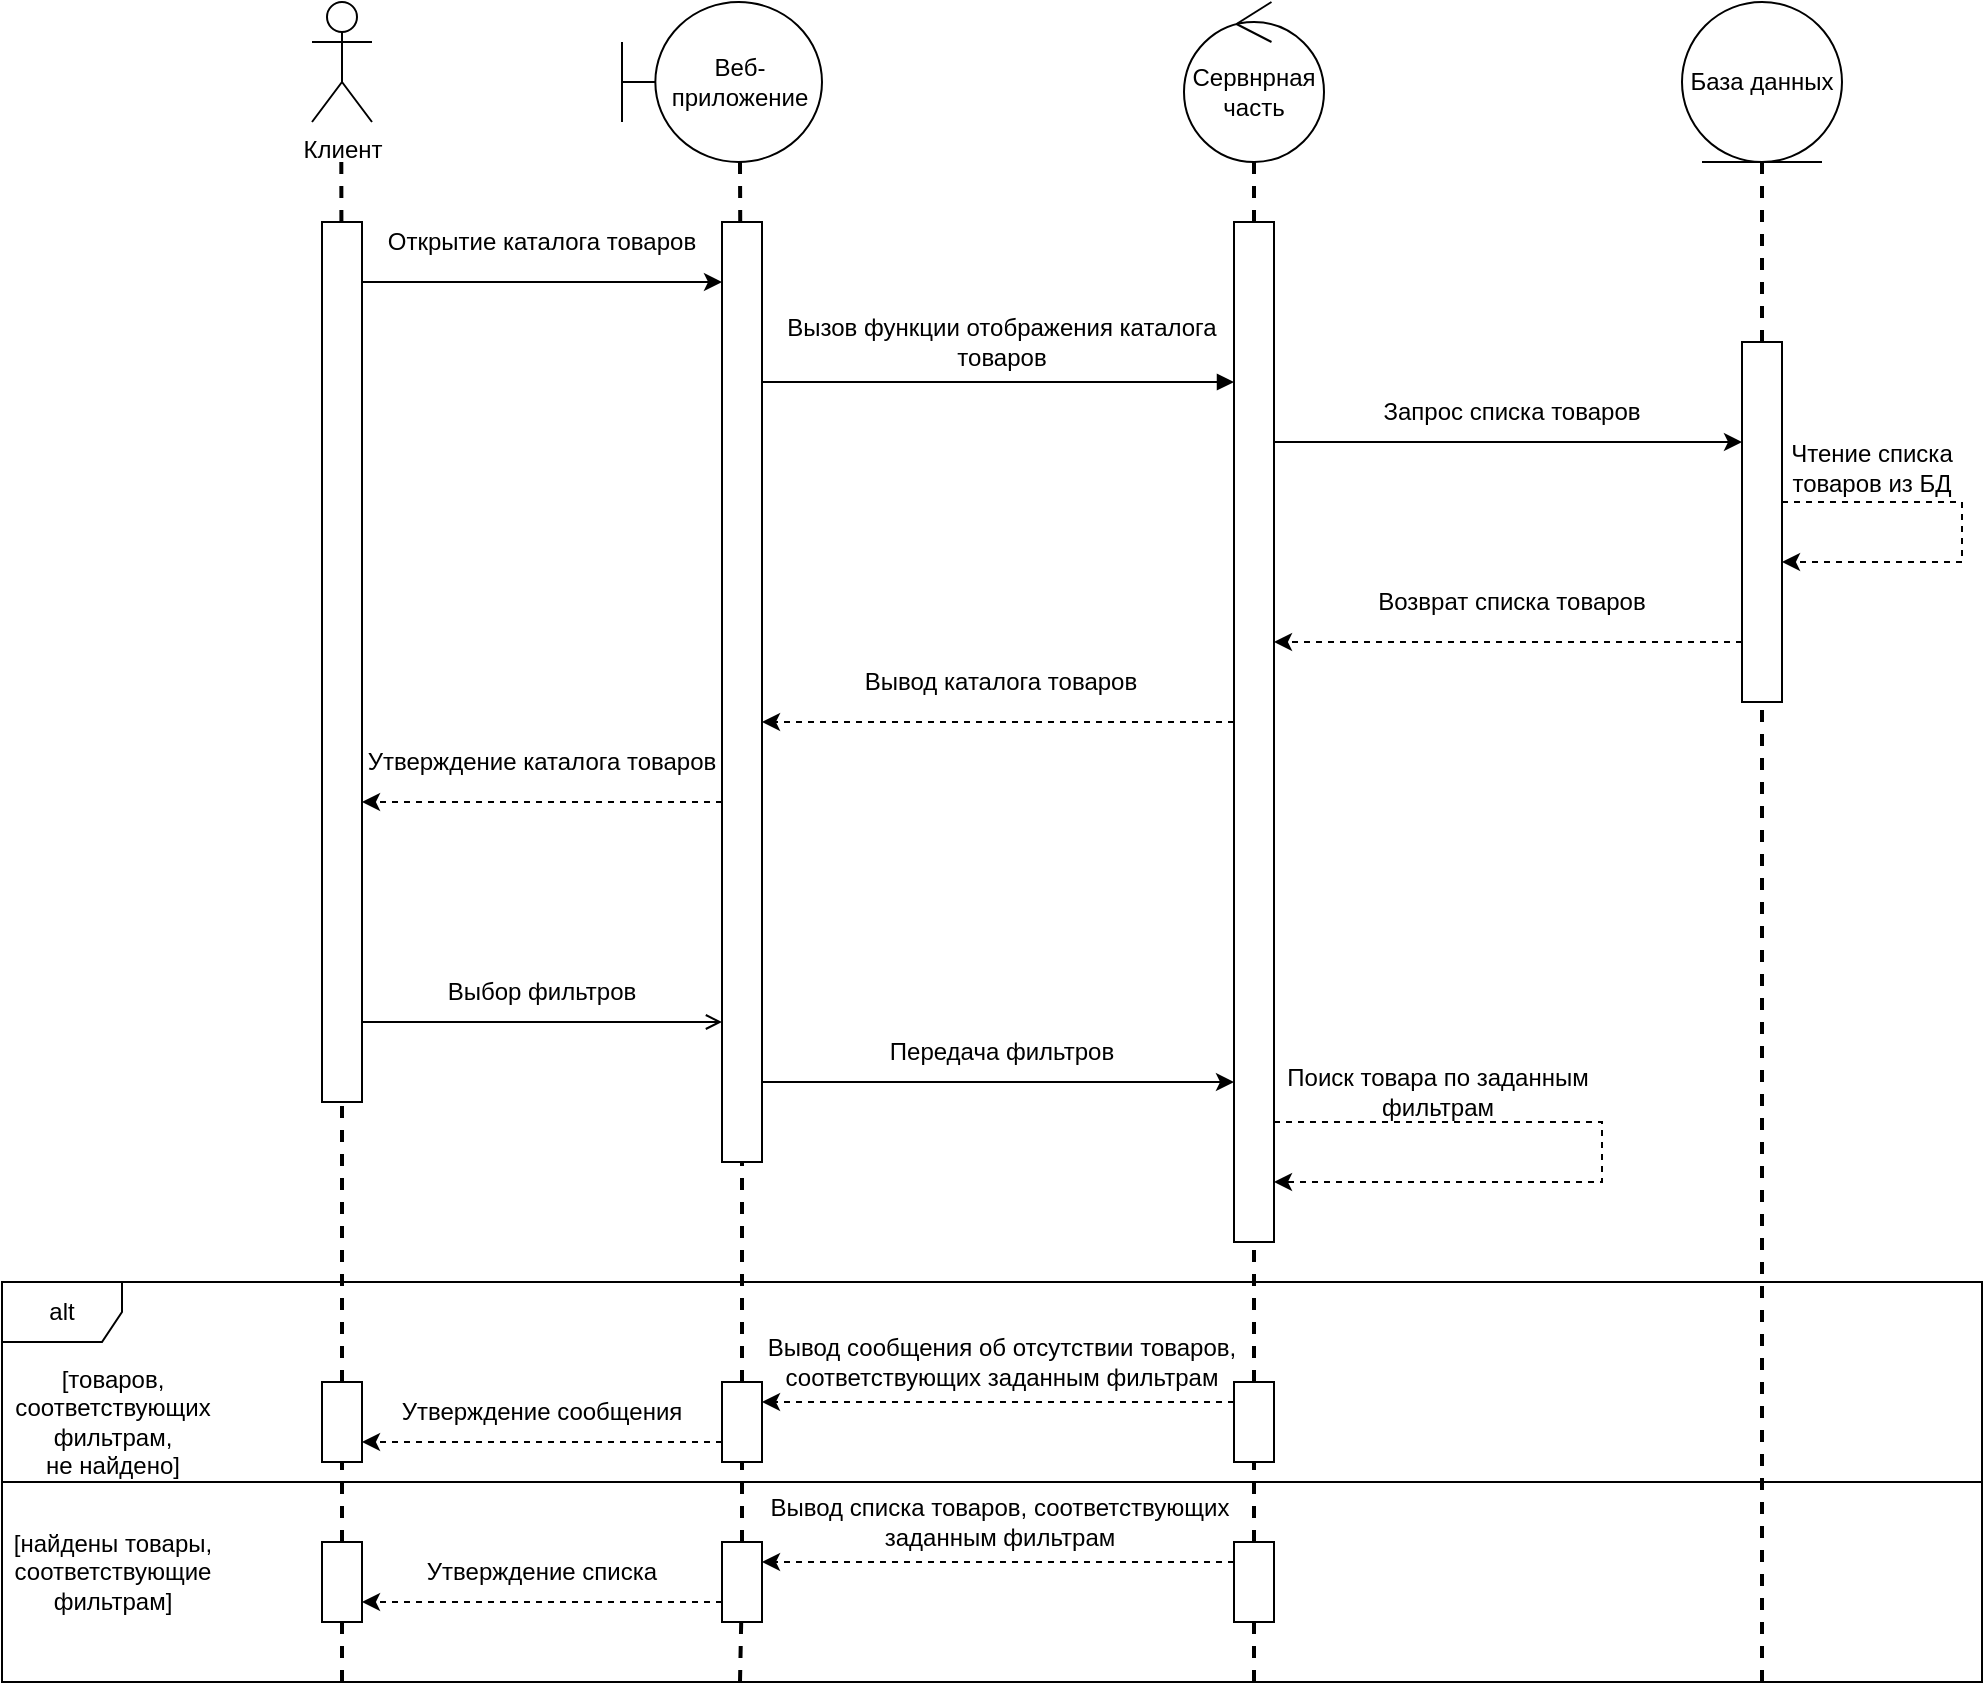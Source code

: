 <mxfile version="16.5.1" type="device"><diagram id="CVpzIZxZ6FQc-zkJlyMm" name="Страница 1"><mxGraphModel dx="1102" dy="865" grid="1" gridSize="10" guides="1" tooltips="1" connect="1" arrows="1" fold="1" page="1" pageScale="1" pageWidth="827" pageHeight="1169" math="0" shadow="0"><root><mxCell id="0"/><mxCell id="1" parent="0"/><mxCell id="GgT9fDXqA0Cxmzo699EA-2" value="Клиент" style="shape=umlActor;verticalLabelPosition=bottom;verticalAlign=top;html=1;outlineConnect=0;" parent="1" vertex="1"><mxGeometry x="155" width="30" height="60" as="geometry"/></mxCell><mxCell id="GgT9fDXqA0Cxmzo699EA-5" value="Открытие каталога товаров" style="text;html=1;strokeColor=none;fillColor=none;align=center;verticalAlign=middle;whiteSpace=wrap;rounded=0;" parent="1" vertex="1"><mxGeometry x="180" y="100" width="180" height="40" as="geometry"/></mxCell><mxCell id="GgT9fDXqA0Cxmzo699EA-6" value="Запрос списка товаров" style="text;html=1;strokeColor=none;fillColor=none;align=center;verticalAlign=middle;whiteSpace=wrap;rounded=0;" parent="1" vertex="1"><mxGeometry x="640" y="188.75" width="230" height="32.5" as="geometry"/></mxCell><mxCell id="GgT9fDXqA0Cxmzo699EA-7" value="Чтение списка товаров из БД" style="text;html=1;strokeColor=none;fillColor=none;align=center;verticalAlign=middle;whiteSpace=wrap;rounded=0;" parent="1" vertex="1"><mxGeometry x="890" y="215" width="90" height="35" as="geometry"/></mxCell><mxCell id="GgT9fDXqA0Cxmzo699EA-8" value="Возврат списка товаров" style="text;html=1;strokeColor=none;fillColor=none;align=center;verticalAlign=middle;whiteSpace=wrap;rounded=0;" parent="1" vertex="1"><mxGeometry x="640" y="280" width="230" height="40" as="geometry"/></mxCell><mxCell id="GgT9fDXqA0Cxmzo699EA-10" value="Выбор фильтров" style="text;html=1;strokeColor=none;fillColor=none;align=center;verticalAlign=middle;whiteSpace=wrap;rounded=0;" parent="1" vertex="1"><mxGeometry x="180" y="480" width="180" height="30" as="geometry"/></mxCell><mxCell id="GgT9fDXqA0Cxmzo699EA-12" value="Поиск товара по заданным фильтрам" style="text;html=1;strokeColor=none;fillColor=none;align=center;verticalAlign=middle;whiteSpace=wrap;rounded=0;" parent="1" vertex="1"><mxGeometry x="636" y="530" width="164" height="30" as="geometry"/></mxCell><mxCell id="GgT9fDXqA0Cxmzo699EA-25" value="alt" style="shape=umlFrame;whiteSpace=wrap;html=1;" parent="1" vertex="1"><mxGeometry y="640" width="990" height="200" as="geometry"/></mxCell><mxCell id="Dryz8J-gVgUKQ2lueqJI-1" value="Веб-приложение" style="shape=umlBoundary;whiteSpace=wrap;html=1;" parent="1" vertex="1"><mxGeometry x="310" width="100" height="80" as="geometry"/></mxCell><mxCell id="Dryz8J-gVgUKQ2lueqJI-2" value="База данных" style="ellipse;shape=umlEntity;whiteSpace=wrap;html=1;" parent="1" vertex="1"><mxGeometry x="840" width="80" height="80" as="geometry"/></mxCell><mxCell id="80jDLiHwljJUnVOSaJOS-2" value="" style="endArrow=none;dashed=1;html=1;strokeWidth=2;rounded=0;startArrow=none;" parent="1" source="80jDLiHwljJUnVOSaJOS-10" edge="1"><mxGeometry width="50" height="50" relative="1" as="geometry"><mxPoint x="369.34" y="1160" as="sourcePoint"/><mxPoint x="369" y="80" as="targetPoint"/></mxGeometry></mxCell><mxCell id="80jDLiHwljJUnVOSaJOS-3" value="" style="endArrow=none;dashed=1;html=1;strokeWidth=2;rounded=0;startArrow=none;" parent="1" source="80jDLiHwljJUnVOSaJOS-12" target="Dryz8J-gVgUKQ2lueqJI-2" edge="1"><mxGeometry width="50" height="50" relative="1" as="geometry"><mxPoint x="879.84" y="1160" as="sourcePoint"/><mxPoint x="879.5" y="80.0" as="targetPoint"/></mxGeometry></mxCell><mxCell id="80jDLiHwljJUnVOSaJOS-4" value="" style="endArrow=none;dashed=1;html=1;strokeWidth=2;rounded=0;startArrow=none;" parent="1" source="80jDLiHwljJUnVOSaJOS-5" edge="1"><mxGeometry width="50" height="50" relative="1" as="geometry"><mxPoint x="170" y="1160" as="sourcePoint"/><mxPoint x="169.66" y="80.0" as="targetPoint"/></mxGeometry></mxCell><mxCell id="80jDLiHwljJUnVOSaJOS-7" value="" style="endArrow=classic;endFill=1;html=1;edgeStyle=orthogonalEdgeStyle;align=left;verticalAlign=top;rounded=0;" parent="1" source="80jDLiHwljJUnVOSaJOS-5" target="80jDLiHwljJUnVOSaJOS-10" edge="1"><mxGeometry x="-1" relative="1" as="geometry"><mxPoint x="180" y="160" as="sourcePoint"/><mxPoint x="350" y="180" as="targetPoint"/><Array as="points"><mxPoint x="270" y="140"/><mxPoint x="270" y="140"/></Array></mxGeometry></mxCell><mxCell id="80jDLiHwljJUnVOSaJOS-13" style="edgeStyle=orthogonalEdgeStyle;rounded=0;orthogonalLoop=1;jettySize=auto;html=1;" parent="1" target="80jDLiHwljJUnVOSaJOS-12" edge="1"><mxGeometry relative="1" as="geometry"><Array as="points"><mxPoint x="740" y="220"/><mxPoint x="740" y="220"/></Array><mxPoint x="620" y="220" as="sourcePoint"/><mxPoint x="860" y="240" as="targetPoint"/></mxGeometry></mxCell><mxCell id="80jDLiHwljJUnVOSaJOS-14" style="edgeStyle=orthogonalEdgeStyle;rounded=0;orthogonalLoop=1;jettySize=auto;html=1;dashed=1;" parent="1" source="80jDLiHwljJUnVOSaJOS-12" target="80jDLiHwljJUnVOSaJOS-12" edge="1"><mxGeometry relative="1" as="geometry"><mxPoint x="960" y="310" as="targetPoint"/><Array as="points"><mxPoint x="980" y="250"/><mxPoint x="980" y="280"/></Array></mxGeometry></mxCell><mxCell id="80jDLiHwljJUnVOSaJOS-15" style="edgeStyle=orthogonalEdgeStyle;rounded=0;orthogonalLoop=1;jettySize=auto;html=1;dashed=1;" parent="1" source="80jDLiHwljJUnVOSaJOS-12" target="mZSnBwAnfPJ0Uy06w7GG-21" edge="1"><mxGeometry relative="1" as="geometry"><Array as="points"><mxPoint x="760" y="320"/><mxPoint x="760" y="320"/></Array><mxPoint x="620" y="290" as="targetPoint"/></mxGeometry></mxCell><mxCell id="80jDLiHwljJUnVOSaJOS-24" style="edgeStyle=orthogonalEdgeStyle;rounded=0;orthogonalLoop=1;jettySize=auto;html=1;dashed=1;" parent="1" source="mZSnBwAnfPJ0Uy06w7GG-21" target="mZSnBwAnfPJ0Uy06w7GG-21" edge="1"><mxGeometry relative="1" as="geometry"><mxPoint x="620" y="570" as="targetPoint"/><Array as="points"><mxPoint x="800" y="560"/><mxPoint x="800" y="590"/></Array><mxPoint x="620" y="520" as="sourcePoint"/></mxGeometry></mxCell><mxCell id="80jDLiHwljJUnVOSaJOS-21" style="edgeStyle=orthogonalEdgeStyle;rounded=0;orthogonalLoop=1;jettySize=auto;html=1;endArrow=open;endFill=0;" parent="1" source="80jDLiHwljJUnVOSaJOS-5" target="80jDLiHwljJUnVOSaJOS-10" edge="1"><mxGeometry relative="1" as="geometry"><Array as="points"><mxPoint x="280" y="510"/><mxPoint x="280" y="510"/></Array><mxPoint x="180" y="500" as="sourcePoint"/><mxPoint x="330" y="500" as="targetPoint"/></mxGeometry></mxCell><mxCell id="80jDLiHwljJUnVOSaJOS-32" value="Вывод сообщения об отсутствии товаров, соответствующих заданным фильтрам" style="text;html=1;strokeColor=none;fillColor=none;align=center;verticalAlign=middle;whiteSpace=wrap;rounded=0;" parent="1" vertex="1"><mxGeometry x="380" y="660" width="240" height="40" as="geometry"/></mxCell><mxCell id="80jDLiHwljJUnVOSaJOS-37" value="Вывод каталога товаров" style="text;html=1;strokeColor=none;fillColor=none;align=center;verticalAlign=middle;whiteSpace=wrap;rounded=0;" parent="1" vertex="1"><mxGeometry x="378.75" y="320" width="241.25" height="40" as="geometry"/></mxCell><mxCell id="80jDLiHwljJUnVOSaJOS-39" style="edgeStyle=orthogonalEdgeStyle;rounded=0;orthogonalLoop=1;jettySize=auto;html=1;" parent="1" edge="1"><mxGeometry relative="1" as="geometry"><mxPoint x="190" y="670" as="targetPoint"/></mxGeometry></mxCell><mxCell id="80jDLiHwljJUnVOSaJOS-47" value="Вывод списка товаров,&amp;nbsp;соответствующих заданным фильтрам" style="text;html=1;strokeColor=none;fillColor=none;align=center;verticalAlign=middle;whiteSpace=wrap;rounded=0;" parent="1" vertex="1"><mxGeometry x="379.38" y="740" width="240" height="40" as="geometry"/></mxCell><mxCell id="mZSnBwAnfPJ0Uy06w7GG-5" style="edgeStyle=orthogonalEdgeStyle;rounded=0;orthogonalLoop=1;jettySize=auto;html=1;dashed=1;" parent="1" source="mZSnBwAnfPJ0Uy06w7GG-21" target="80jDLiHwljJUnVOSaJOS-10" edge="1"><mxGeometry relative="1" as="geometry"><mxPoint x="600" y="310" as="sourcePoint"/><Array as="points"><mxPoint x="510" y="360"/><mxPoint x="510" y="360"/></Array></mxGeometry></mxCell><mxCell id="mZSnBwAnfPJ0Uy06w7GG-1" value="Вызов функции отображения каталога товаров" style="text;html=1;strokeColor=none;fillColor=none;align=center;verticalAlign=middle;whiteSpace=wrap;rounded=0;" parent="1" vertex="1"><mxGeometry x="380" y="150" width="240" height="40" as="geometry"/></mxCell><mxCell id="mZSnBwAnfPJ0Uy06w7GG-2" value="" style="endArrow=block;endFill=1;html=1;edgeStyle=orthogonalEdgeStyle;align=left;verticalAlign=top;rounded=0;" parent="1" source="80jDLiHwljJUnVOSaJOS-10" target="mZSnBwAnfPJ0Uy06w7GG-21" edge="1"><mxGeometry x="-1" relative="1" as="geometry"><mxPoint x="370" y="190" as="sourcePoint"/><mxPoint x="600" y="190" as="targetPoint"/><Array as="points"><mxPoint x="490" y="190"/><mxPoint x="490" y="190"/></Array></mxGeometry></mxCell><mxCell id="mZSnBwAnfPJ0Uy06w7GG-6" value="Передача фильтров" style="text;html=1;strokeColor=none;fillColor=none;align=center;verticalAlign=middle;whiteSpace=wrap;rounded=0;" parent="1" vertex="1"><mxGeometry x="380" y="510" width="240" height="30" as="geometry"/></mxCell><mxCell id="mZSnBwAnfPJ0Uy06w7GG-17" value="" style="endArrow=none;dashed=1;html=1;strokeWidth=2;rounded=0;startArrow=none;" parent="1" source="mZSnBwAnfPJ0Uy06w7GG-21" target="MFR30df9fPRGbc1hfYGN-1" edge="1"><mxGeometry width="50" height="50" relative="1" as="geometry"><mxPoint x="625.84" y="1160" as="sourcePoint"/><mxPoint x="626" y="80" as="targetPoint"/></mxGeometry></mxCell><mxCell id="80jDLiHwljJUnVOSaJOS-5" value="" style="rounded=0;whiteSpace=wrap;html=1;" parent="1" vertex="1"><mxGeometry x="160" y="110" width="20" height="440" as="geometry"/></mxCell><mxCell id="mZSnBwAnfPJ0Uy06w7GG-19" value="" style="endArrow=none;dashed=1;html=1;strokeWidth=2;rounded=0;startArrow=none;" parent="1" source="7N_jqUnken8t30XOJj5Z-4" target="80jDLiHwljJUnVOSaJOS-5" edge="1"><mxGeometry width="50" height="50" relative="1" as="geometry"><mxPoint x="170" y="840" as="sourcePoint"/><mxPoint x="169.66" y="80.0" as="targetPoint"/></mxGeometry></mxCell><mxCell id="7N_jqUnken8t30XOJj5Z-1" style="edgeStyle=orthogonalEdgeStyle;rounded=0;orthogonalLoop=1;jettySize=auto;html=1;dashed=1;" parent="1" source="80jDLiHwljJUnVOSaJOS-10" target="80jDLiHwljJUnVOSaJOS-5" edge="1"><mxGeometry relative="1" as="geometry"><Array as="points"><mxPoint x="280" y="400"/><mxPoint x="280" y="400"/></Array></mxGeometry></mxCell><mxCell id="80jDLiHwljJUnVOSaJOS-10" value="" style="rounded=0;whiteSpace=wrap;html=1;" parent="1" vertex="1"><mxGeometry x="360" y="110" width="20" height="470" as="geometry"/></mxCell><mxCell id="mZSnBwAnfPJ0Uy06w7GG-20" value="" style="endArrow=none;dashed=1;html=1;strokeWidth=2;rounded=0;startArrow=none;" parent="1" source="80jDLiHwljJUnVOSaJOS-33" target="80jDLiHwljJUnVOSaJOS-10" edge="1"><mxGeometry width="50" height="50" relative="1" as="geometry"><mxPoint x="369.34" y="1160" as="sourcePoint"/><mxPoint x="369" y="80" as="targetPoint"/></mxGeometry></mxCell><mxCell id="mZSnBwAnfPJ0Uy06w7GG-21" value="" style="rounded=0;whiteSpace=wrap;html=1;" parent="1" vertex="1"><mxGeometry x="616" y="110" width="20" height="510" as="geometry"/></mxCell><mxCell id="mZSnBwAnfPJ0Uy06w7GG-22" value="" style="endArrow=none;dashed=1;html=1;strokeWidth=2;rounded=0;startArrow=none;" parent="1" source="mZSnBwAnfPJ0Uy06w7GG-29" target="mZSnBwAnfPJ0Uy06w7GG-21" edge="1"><mxGeometry width="50" height="50" relative="1" as="geometry"><mxPoint x="625.84" y="1230" as="sourcePoint"/><mxPoint x="625.95" y="680" as="targetPoint"/></mxGeometry></mxCell><mxCell id="80jDLiHwljJUnVOSaJOS-12" value="" style="rounded=0;whiteSpace=wrap;html=1;" parent="1" vertex="1"><mxGeometry x="870" y="170" width="20" height="180" as="geometry"/></mxCell><mxCell id="mZSnBwAnfPJ0Uy06w7GG-23" value="" style="endArrow=none;dashed=1;html=1;strokeWidth=2;rounded=0;startArrow=none;" parent="1" target="80jDLiHwljJUnVOSaJOS-12" edge="1"><mxGeometry width="50" height="50" relative="1" as="geometry"><mxPoint x="880" y="840" as="sourcePoint"/><mxPoint x="879.5" y="80.0" as="targetPoint"/></mxGeometry></mxCell><mxCell id="mZSnBwAnfPJ0Uy06w7GG-28" style="edgeStyle=orthogonalEdgeStyle;rounded=0;orthogonalLoop=1;jettySize=auto;html=1;" parent="1" source="80jDLiHwljJUnVOSaJOS-10" target="mZSnBwAnfPJ0Uy06w7GG-21" edge="1"><mxGeometry relative="1" as="geometry"><mxPoint x="400" y="570" as="targetPoint"/><Array as="points"><mxPoint x="500" y="540"/><mxPoint x="500" y="540"/></Array><mxPoint x="400" y="520" as="sourcePoint"/></mxGeometry></mxCell><mxCell id="mZSnBwAnfPJ0Uy06w7GG-33" style="edgeStyle=orthogonalEdgeStyle;rounded=0;orthogonalLoop=1;jettySize=auto;html=1;dashed=1;" parent="1" source="mZSnBwAnfPJ0Uy06w7GG-29" target="80jDLiHwljJUnVOSaJOS-33" edge="1"><mxGeometry relative="1" as="geometry"><Array as="points"><mxPoint x="460" y="700"/><mxPoint x="460" y="700"/></Array></mxGeometry></mxCell><mxCell id="mZSnBwAnfPJ0Uy06w7GG-29" value="" style="rounded=0;whiteSpace=wrap;html=1;" parent="1" vertex="1"><mxGeometry x="616" y="690" width="20" height="40" as="geometry"/></mxCell><mxCell id="mZSnBwAnfPJ0Uy06w7GG-30" value="" style="endArrow=none;dashed=1;html=1;strokeWidth=2;rounded=0;startArrow=none;" parent="1" source="mZSnBwAnfPJ0Uy06w7GG-34" target="mZSnBwAnfPJ0Uy06w7GG-29" edge="1"><mxGeometry width="50" height="50" relative="1" as="geometry"><mxPoint x="625.84" y="1230" as="sourcePoint"/><mxPoint x="625.953" y="620" as="targetPoint"/></mxGeometry></mxCell><mxCell id="7N_jqUnken8t30XOJj5Z-9" style="edgeStyle=orthogonalEdgeStyle;rounded=0;orthogonalLoop=1;jettySize=auto;html=1;dashed=1;endArrow=classic;endFill=1;" parent="1" source="80jDLiHwljJUnVOSaJOS-33" target="7N_jqUnken8t30XOJj5Z-4" edge="1"><mxGeometry relative="1" as="geometry"><Array as="points"><mxPoint x="280" y="720"/><mxPoint x="280" y="720"/></Array></mxGeometry></mxCell><mxCell id="80jDLiHwljJUnVOSaJOS-33" value="" style="rounded=0;whiteSpace=wrap;html=1;" parent="1" vertex="1"><mxGeometry x="360" y="690" width="20" height="40" as="geometry"/></mxCell><mxCell id="mZSnBwAnfPJ0Uy06w7GG-32" value="" style="endArrow=none;dashed=1;html=1;strokeWidth=2;rounded=0;startArrow=none;" parent="1" source="mZSnBwAnfPJ0Uy06w7GG-36" target="80jDLiHwljJUnVOSaJOS-33" edge="1"><mxGeometry width="50" height="50" relative="1" as="geometry"><mxPoint x="369.34" y="1160" as="sourcePoint"/><mxPoint x="369.81" y="580" as="targetPoint"/></mxGeometry></mxCell><mxCell id="mZSnBwAnfPJ0Uy06w7GG-38" style="edgeStyle=orthogonalEdgeStyle;rounded=0;orthogonalLoop=1;jettySize=auto;html=1;dashed=1;" parent="1" source="mZSnBwAnfPJ0Uy06w7GG-34" target="mZSnBwAnfPJ0Uy06w7GG-36" edge="1"><mxGeometry relative="1" as="geometry"><Array as="points"><mxPoint x="470" y="780"/><mxPoint x="470" y="780"/></Array></mxGeometry></mxCell><mxCell id="mZSnBwAnfPJ0Uy06w7GG-34" value="" style="rounded=0;whiteSpace=wrap;html=1;" parent="1" vertex="1"><mxGeometry x="616" y="770" width="20" height="40" as="geometry"/></mxCell><mxCell id="mZSnBwAnfPJ0Uy06w7GG-35" value="" style="endArrow=none;dashed=1;html=1;strokeWidth=2;rounded=0;startArrow=none;" parent="1" target="mZSnBwAnfPJ0Uy06w7GG-34" edge="1"><mxGeometry width="50" height="50" relative="1" as="geometry"><mxPoint x="626" y="840" as="sourcePoint"/><mxPoint x="625.994" y="730" as="targetPoint"/></mxGeometry></mxCell><mxCell id="7N_jqUnken8t30XOJj5Z-12" style="edgeStyle=orthogonalEdgeStyle;rounded=0;orthogonalLoop=1;jettySize=auto;html=1;dashed=1;endArrow=classic;endFill=1;" parent="1" source="mZSnBwAnfPJ0Uy06w7GG-36" target="7N_jqUnken8t30XOJj5Z-10" edge="1"><mxGeometry relative="1" as="geometry"><Array as="points"><mxPoint x="290" y="800"/><mxPoint x="290" y="800"/></Array></mxGeometry></mxCell><mxCell id="mZSnBwAnfPJ0Uy06w7GG-36" value="" style="rounded=0;whiteSpace=wrap;html=1;" parent="1" vertex="1"><mxGeometry x="360" y="770" width="20" height="40" as="geometry"/></mxCell><mxCell id="mZSnBwAnfPJ0Uy06w7GG-37" value="" style="endArrow=none;dashed=1;html=1;strokeWidth=2;rounded=0;startArrow=none;" parent="1" target="mZSnBwAnfPJ0Uy06w7GG-36" edge="1"><mxGeometry width="50" height="50" relative="1" as="geometry"><mxPoint x="369" y="840" as="sourcePoint"/><mxPoint x="369.971" y="730" as="targetPoint"/></mxGeometry></mxCell><mxCell id="mZSnBwAnfPJ0Uy06w7GG-56" value="" style="endArrow=none;html=1;rounded=0;" parent="1" edge="1"><mxGeometry width="50" height="50" relative="1" as="geometry"><mxPoint y="740" as="sourcePoint"/><mxPoint x="990" y="740" as="targetPoint"/></mxGeometry></mxCell><mxCell id="mZSnBwAnfPJ0Uy06w7GG-58" value="[товаров, &lt;br&gt;соответствующих &lt;br&gt;фильтрам, &lt;br&gt;не найдено]" style="text;html=1;align=center;verticalAlign=middle;resizable=0;points=[];autosize=1;strokeColor=none;fillColor=none;" parent="1" vertex="1"><mxGeometry y="680" width="110" height="60" as="geometry"/></mxCell><mxCell id="mZSnBwAnfPJ0Uy06w7GG-60" value="[найдены товары, &lt;br&gt;соответствующие &lt;br&gt;фильтрам]" style="text;html=1;align=center;verticalAlign=middle;resizable=0;points=[];autosize=1;strokeColor=none;fillColor=none;" parent="1" vertex="1"><mxGeometry y="760" width="110" height="50" as="geometry"/></mxCell><mxCell id="7N_jqUnken8t30XOJj5Z-2" value="Утверждение каталога товаров" style="text;html=1;strokeColor=none;fillColor=none;align=center;verticalAlign=middle;whiteSpace=wrap;rounded=0;" parent="1" vertex="1"><mxGeometry x="180" y="360" width="180" height="40" as="geometry"/></mxCell><mxCell id="7N_jqUnken8t30XOJj5Z-4" value="" style="rounded=0;whiteSpace=wrap;html=1;" parent="1" vertex="1"><mxGeometry x="160" y="690" width="20" height="40" as="geometry"/></mxCell><mxCell id="7N_jqUnken8t30XOJj5Z-5" value="" style="endArrow=none;dashed=1;html=1;strokeWidth=2;rounded=0;startArrow=none;" parent="1" source="7N_jqUnken8t30XOJj5Z-10" target="7N_jqUnken8t30XOJj5Z-4" edge="1"><mxGeometry width="50" height="50" relative="1" as="geometry"><mxPoint x="170" y="840" as="sourcePoint"/><mxPoint x="170" y="550" as="targetPoint"/></mxGeometry></mxCell><mxCell id="7N_jqUnken8t30XOJj5Z-10" value="" style="rounded=0;whiteSpace=wrap;html=1;" parent="1" vertex="1"><mxGeometry x="160" y="770" width="20" height="40" as="geometry"/></mxCell><mxCell id="7N_jqUnken8t30XOJj5Z-11" value="" style="endArrow=none;dashed=1;html=1;strokeWidth=2;rounded=0;startArrow=none;" parent="1" target="7N_jqUnken8t30XOJj5Z-10" edge="1"><mxGeometry width="50" height="50" relative="1" as="geometry"><mxPoint x="170" y="840" as="sourcePoint"/><mxPoint x="170" y="730" as="targetPoint"/></mxGeometry></mxCell><mxCell id="7N_jqUnken8t30XOJj5Z-13" value="Утверждение сообщения" style="text;html=1;strokeColor=none;fillColor=none;align=center;verticalAlign=middle;whiteSpace=wrap;rounded=0;" parent="1" vertex="1"><mxGeometry x="180" y="690" width="180" height="30" as="geometry"/></mxCell><mxCell id="7N_jqUnken8t30XOJj5Z-14" value="Утверждение списка" style="text;html=1;strokeColor=none;fillColor=none;align=center;verticalAlign=middle;whiteSpace=wrap;rounded=0;" parent="1" vertex="1"><mxGeometry x="180" y="770" width="180" height="30" as="geometry"/></mxCell><mxCell id="MFR30df9fPRGbc1hfYGN-1" value="Сервнрная часть" style="ellipse;shape=umlControl;whiteSpace=wrap;html=1;" vertex="1" parent="1"><mxGeometry x="591" width="70" height="80" as="geometry"/></mxCell></root></mxGraphModel></diagram></mxfile>